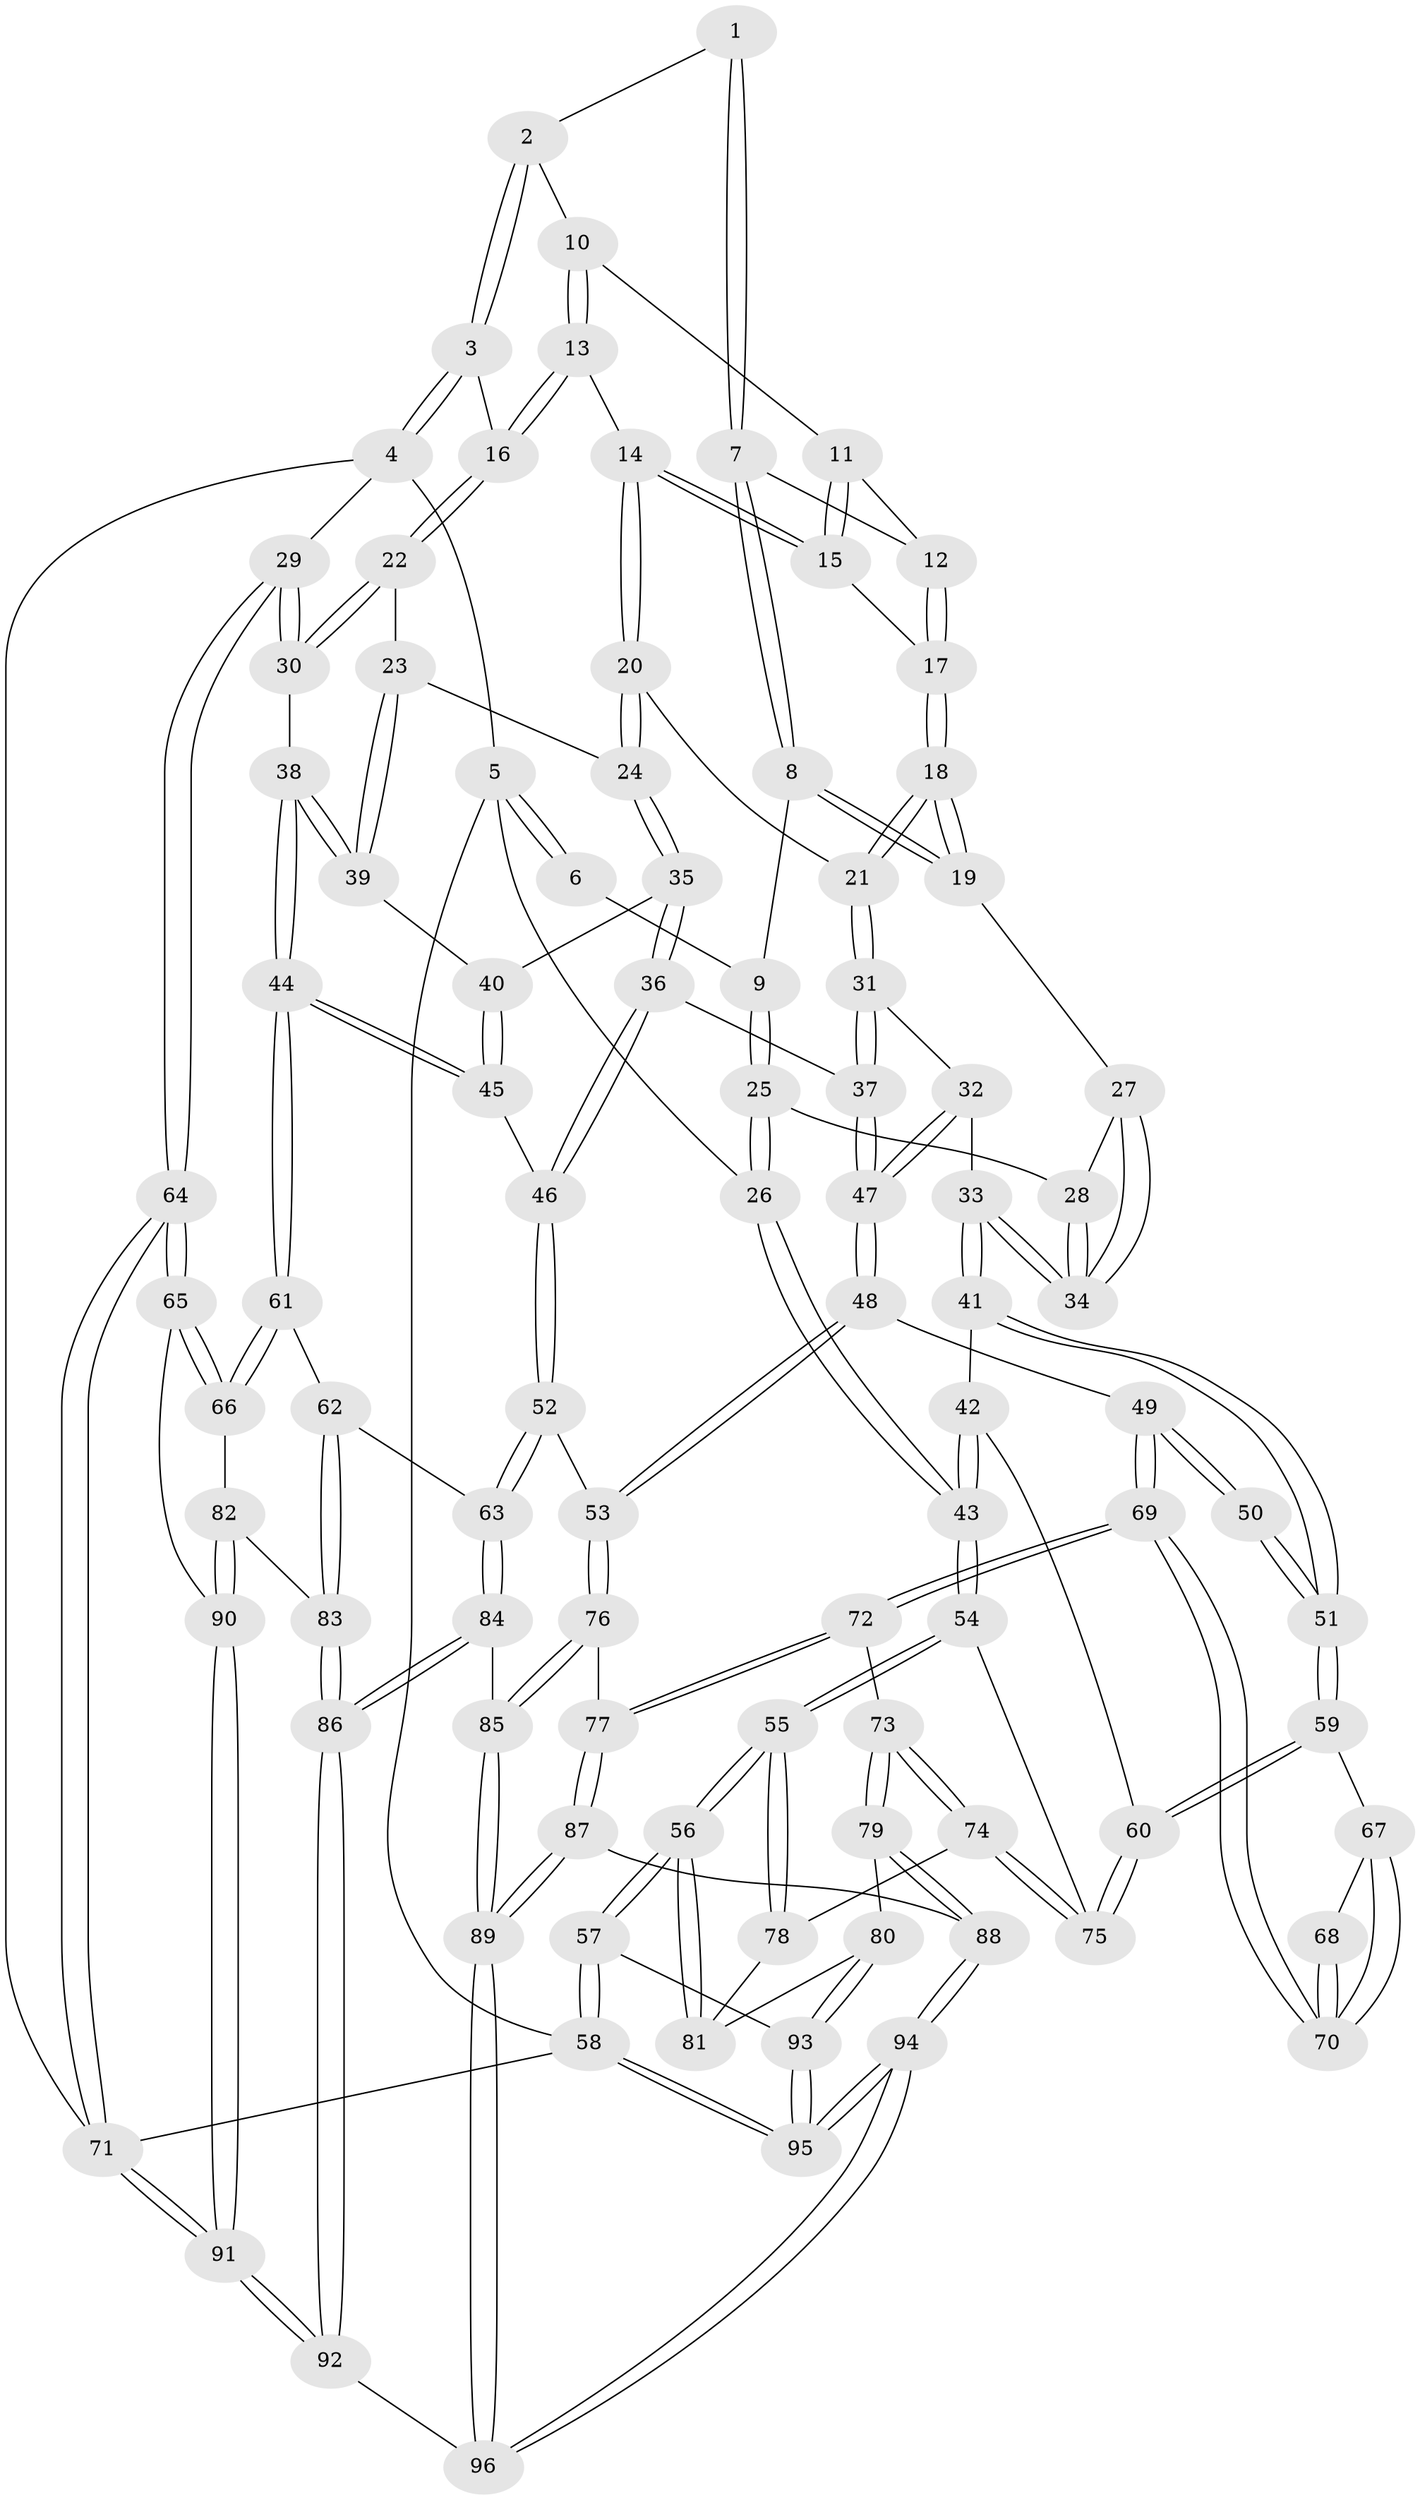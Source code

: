 // Generated by graph-tools (version 1.1) at 2025/27/03/15/25 16:27:56]
// undirected, 96 vertices, 237 edges
graph export_dot {
graph [start="1"]
  node [color=gray90,style=filled];
  1 [pos="+0.4285870826002167+0"];
  2 [pos="+0.5818671805674622+0"];
  3 [pos="+1+0"];
  4 [pos="+1+0"];
  5 [pos="+0+0"];
  6 [pos="+0.3007598067088648+0"];
  7 [pos="+0.4400636859124273+0"];
  8 [pos="+0.39153947663625127+0.12239197065130343"];
  9 [pos="+0.34800132283764085+0.11140580695187043"];
  10 [pos="+0.5926605560136543+0.021830987648193204"];
  11 [pos="+0.5526386653986063+0.043233685445767785"];
  12 [pos="+0.5020316600613758+0.061173825231705566"];
  13 [pos="+0.6166622096828259+0.06965249733197314"];
  14 [pos="+0.5961660441849292+0.10814724317701163"];
  15 [pos="+0.5394368884134264+0.0980927221621048"];
  16 [pos="+0.778101760641535+0.09185215299084806"];
  17 [pos="+0.49892564817136026+0.09996000202374385"];
  18 [pos="+0.44981209545016043+0.17405423263776199"];
  19 [pos="+0.4329791529531585+0.17033942698031573"];
  20 [pos="+0.5879945850363744+0.21371600581732725"];
  21 [pos="+0.5165834942082352+0.22825979849060973"];
  22 [pos="+0.7614738258543495+0.20367460738687135"];
  23 [pos="+0.7599025332260613+0.20480656320321128"];
  24 [pos="+0.6702258732282347+0.24266900836372518"];
  25 [pos="+0.05444898309414062+0.14694732981066674"];
  26 [pos="+0+0.02442996696267984"];
  27 [pos="+0.42122274291476064+0.18194378332405894"];
  28 [pos="+0.1946616329561155+0.2524382011269919"];
  29 [pos="+1+0.37470967425005647"];
  30 [pos="+1+0.38578197011916954"];
  31 [pos="+0.47959269157646384+0.3739964558453603"];
  32 [pos="+0.4157794295684625+0.3854030817976357"];
  33 [pos="+0.31518932407575234+0.384105738517166"];
  34 [pos="+0.31042637917929305+0.3745135935363245"];
  35 [pos="+0.6526431403864906+0.37221678492743004"];
  36 [pos="+0.5945998849116356+0.43298953025671955"];
  37 [pos="+0.5391152653992928+0.4178915123483503"];
  38 [pos="+1+0.4321535528041528"];
  39 [pos="+0.7679771717378651+0.3848033333774638"];
  40 [pos="+0.7436112334624944+0.39392899660124164"];
  41 [pos="+0.28444919438980654+0.462997946959633"];
  42 [pos="+0.2078696026345191+0.4930704369670662"];
  43 [pos="+0+0.4365980681172042"];
  44 [pos="+0.8409968729741673+0.5908245286589769"];
  45 [pos="+0.7417075607371343+0.5162879452420736"];
  46 [pos="+0.6188309940888458+0.48546773769464746"];
  47 [pos="+0.4502538851659099+0.5798962979111361"];
  48 [pos="+0.4423074200681006+0.6083565159335808"];
  49 [pos="+0.3770305979896254+0.5959308512895648"];
  50 [pos="+0.37181290486326946+0.5921572720114789"];
  51 [pos="+0.32482324502118076+0.5371724385165548"];
  52 [pos="+0.562454302675514+0.6920673565828087"];
  53 [pos="+0.5394292483464719+0.6909994196116943"];
  54 [pos="+0+0.45410176760149185"];
  55 [pos="+0+0.772146322065317"];
  56 [pos="+0+0.7934067454400096"];
  57 [pos="+0+0.8188544967609078"];
  58 [pos="+0+1"];
  59 [pos="+0.21095144565711543+0.6479511330052506"];
  60 [pos="+0.17924026839938278+0.6422638021148135"];
  61 [pos="+0.821022845435124+0.6575062983319541"];
  62 [pos="+0.8095541050306798+0.6728763266027363"];
  63 [pos="+0.5656672682218973+0.6939808777612908"];
  64 [pos="+1+0.783723310592113"];
  65 [pos="+1+0.7813471438363618"];
  66 [pos="+1+0.7533220962137301"];
  67 [pos="+0.21881933303778878+0.6521789078530258"];
  68 [pos="+0.3338025722460221+0.6126866001434051"];
  69 [pos="+0.3000189556909824+0.7517614366816306"];
  70 [pos="+0.25377453612617795+0.6839429002439387"];
  71 [pos="+1+1"];
  72 [pos="+0.30209869616352103+0.782848458876889"];
  73 [pos="+0.25085622623540055+0.8008645682554287"];
  74 [pos="+0.13886362275327016+0.7268664421750589"];
  75 [pos="+0.15475895274558407+0.6557377954309239"];
  76 [pos="+0.41614498760445867+0.8013244497071941"];
  77 [pos="+0.33765279695980743+0.8007183222971754"];
  78 [pos="+0.11406996753968274+0.7437698630151026"];
  79 [pos="+0.1860528663655308+0.8975863956916421"];
  80 [pos="+0.15758921166350812+0.8938140337141174"];
  81 [pos="+0.1230596098904134+0.8440953165164014"];
  82 [pos="+0.8500071085565788+0.8186729137407279"];
  83 [pos="+0.8211987702569644+0.7704403262289481"];
  84 [pos="+0.6232853185676014+0.8908202927656573"];
  85 [pos="+0.45446827152931596+0.9150554722719516"];
  86 [pos="+0.6381223113021991+0.9068833222419963"];
  87 [pos="+0.3204479670426689+0.9549735311555619"];
  88 [pos="+0.20044660717915297+0.9211241026814222"];
  89 [pos="+0.39832306502846215+1"];
  90 [pos="+0.8701928489039646+0.8736126537287794"];
  91 [pos="+0.85995855800874+1"];
  92 [pos="+0.7553147324323312+1"];
  93 [pos="+0.0771044393450509+0.9355132392696924"];
  94 [pos="+0.15708576719864212+1"];
  95 [pos="+0.1346182329265624+1"];
  96 [pos="+0.4175452707852676+1"];
  1 -- 2;
  1 -- 7;
  1 -- 7;
  2 -- 3;
  2 -- 3;
  2 -- 10;
  3 -- 4;
  3 -- 4;
  3 -- 16;
  4 -- 5;
  4 -- 29;
  4 -- 71;
  5 -- 6;
  5 -- 6;
  5 -- 26;
  5 -- 58;
  6 -- 9;
  7 -- 8;
  7 -- 8;
  7 -- 12;
  8 -- 9;
  8 -- 19;
  8 -- 19;
  9 -- 25;
  9 -- 25;
  10 -- 11;
  10 -- 13;
  10 -- 13;
  11 -- 12;
  11 -- 15;
  11 -- 15;
  12 -- 17;
  12 -- 17;
  13 -- 14;
  13 -- 16;
  13 -- 16;
  14 -- 15;
  14 -- 15;
  14 -- 20;
  14 -- 20;
  15 -- 17;
  16 -- 22;
  16 -- 22;
  17 -- 18;
  17 -- 18;
  18 -- 19;
  18 -- 19;
  18 -- 21;
  18 -- 21;
  19 -- 27;
  20 -- 21;
  20 -- 24;
  20 -- 24;
  21 -- 31;
  21 -- 31;
  22 -- 23;
  22 -- 30;
  22 -- 30;
  23 -- 24;
  23 -- 39;
  23 -- 39;
  24 -- 35;
  24 -- 35;
  25 -- 26;
  25 -- 26;
  25 -- 28;
  26 -- 43;
  26 -- 43;
  27 -- 28;
  27 -- 34;
  27 -- 34;
  28 -- 34;
  28 -- 34;
  29 -- 30;
  29 -- 30;
  29 -- 64;
  29 -- 64;
  30 -- 38;
  31 -- 32;
  31 -- 37;
  31 -- 37;
  32 -- 33;
  32 -- 47;
  32 -- 47;
  33 -- 34;
  33 -- 34;
  33 -- 41;
  33 -- 41;
  35 -- 36;
  35 -- 36;
  35 -- 40;
  36 -- 37;
  36 -- 46;
  36 -- 46;
  37 -- 47;
  37 -- 47;
  38 -- 39;
  38 -- 39;
  38 -- 44;
  38 -- 44;
  39 -- 40;
  40 -- 45;
  40 -- 45;
  41 -- 42;
  41 -- 51;
  41 -- 51;
  42 -- 43;
  42 -- 43;
  42 -- 60;
  43 -- 54;
  43 -- 54;
  44 -- 45;
  44 -- 45;
  44 -- 61;
  44 -- 61;
  45 -- 46;
  46 -- 52;
  46 -- 52;
  47 -- 48;
  47 -- 48;
  48 -- 49;
  48 -- 53;
  48 -- 53;
  49 -- 50;
  49 -- 50;
  49 -- 69;
  49 -- 69;
  50 -- 51;
  50 -- 51;
  51 -- 59;
  51 -- 59;
  52 -- 53;
  52 -- 63;
  52 -- 63;
  53 -- 76;
  53 -- 76;
  54 -- 55;
  54 -- 55;
  54 -- 75;
  55 -- 56;
  55 -- 56;
  55 -- 78;
  55 -- 78;
  56 -- 57;
  56 -- 57;
  56 -- 81;
  56 -- 81;
  57 -- 58;
  57 -- 58;
  57 -- 93;
  58 -- 95;
  58 -- 95;
  58 -- 71;
  59 -- 60;
  59 -- 60;
  59 -- 67;
  60 -- 75;
  60 -- 75;
  61 -- 62;
  61 -- 66;
  61 -- 66;
  62 -- 63;
  62 -- 83;
  62 -- 83;
  63 -- 84;
  63 -- 84;
  64 -- 65;
  64 -- 65;
  64 -- 71;
  64 -- 71;
  65 -- 66;
  65 -- 66;
  65 -- 90;
  66 -- 82;
  67 -- 68;
  67 -- 70;
  67 -- 70;
  68 -- 70;
  68 -- 70;
  69 -- 70;
  69 -- 70;
  69 -- 72;
  69 -- 72;
  71 -- 91;
  71 -- 91;
  72 -- 73;
  72 -- 77;
  72 -- 77;
  73 -- 74;
  73 -- 74;
  73 -- 79;
  73 -- 79;
  74 -- 75;
  74 -- 75;
  74 -- 78;
  76 -- 77;
  76 -- 85;
  76 -- 85;
  77 -- 87;
  77 -- 87;
  78 -- 81;
  79 -- 80;
  79 -- 88;
  79 -- 88;
  80 -- 81;
  80 -- 93;
  80 -- 93;
  82 -- 83;
  82 -- 90;
  82 -- 90;
  83 -- 86;
  83 -- 86;
  84 -- 85;
  84 -- 86;
  84 -- 86;
  85 -- 89;
  85 -- 89;
  86 -- 92;
  86 -- 92;
  87 -- 88;
  87 -- 89;
  87 -- 89;
  88 -- 94;
  88 -- 94;
  89 -- 96;
  89 -- 96;
  90 -- 91;
  90 -- 91;
  91 -- 92;
  91 -- 92;
  92 -- 96;
  93 -- 95;
  93 -- 95;
  94 -- 95;
  94 -- 95;
  94 -- 96;
  94 -- 96;
}
